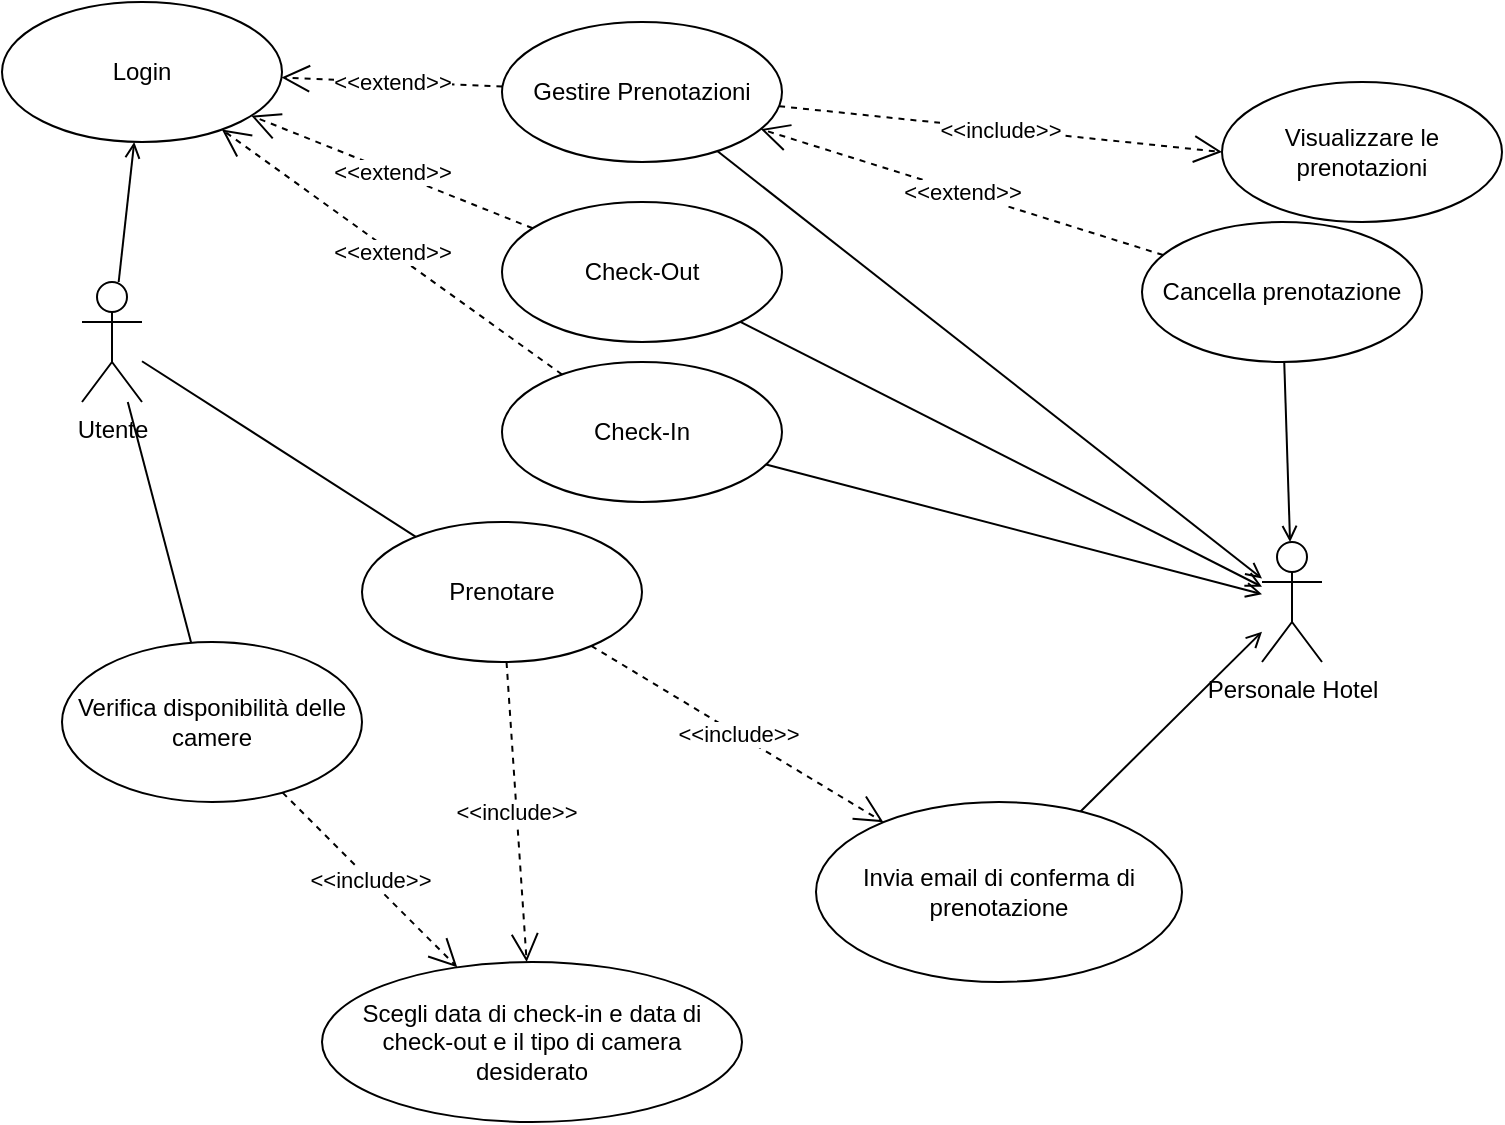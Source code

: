 <mxfile version="22.1.0" type="github">
  <diagram name="Pagina-1" id="BKnzwn9NXwhrLQK4fKwZ">
    <mxGraphModel dx="2261" dy="782" grid="1" gridSize="10" guides="1" tooltips="1" connect="1" arrows="1" fold="1" page="1" pageScale="1" pageWidth="827" pageHeight="1169" math="0" shadow="0">
      <root>
        <mxCell id="0" />
        <mxCell id="1" parent="0" />
        <mxCell id="NyMNK-WrugunHCWwzILc-8" style="rounded=0;orthogonalLoop=1;jettySize=auto;html=1;endArrow=none;endFill=0;" edge="1" parent="1" source="NyMNK-WrugunHCWwzILc-3" target="NyMNK-WrugunHCWwzILc-7">
          <mxGeometry relative="1" as="geometry" />
        </mxCell>
        <mxCell id="NyMNK-WrugunHCWwzILc-12" style="rounded=0;orthogonalLoop=1;jettySize=auto;html=1;endArrow=none;endFill=0;" edge="1" parent="1" source="NyMNK-WrugunHCWwzILc-3" target="NyMNK-WrugunHCWwzILc-13">
          <mxGeometry relative="1" as="geometry">
            <mxPoint x="-650" y="260" as="targetPoint" />
            <mxPoint x="-750" y="310" as="sourcePoint" />
          </mxGeometry>
        </mxCell>
        <mxCell id="NyMNK-WrugunHCWwzILc-14" style="rounded=0;orthogonalLoop=1;jettySize=auto;html=1;endArrow=open;endFill=0;" edge="1" parent="1" source="NyMNK-WrugunHCWwzILc-3" target="NyMNK-WrugunHCWwzILc-38">
          <mxGeometry relative="1" as="geometry">
            <mxPoint x="-630" y="220" as="targetPoint" />
          </mxGeometry>
        </mxCell>
        <mxCell id="NyMNK-WrugunHCWwzILc-3" value="Utente" style="shape=umlActor;verticalLabelPosition=bottom;verticalAlign=top;html=1;" vertex="1" parent="1">
          <mxGeometry x="-780" y="290" width="30" height="60" as="geometry" />
        </mxCell>
        <mxCell id="NyMNK-WrugunHCWwzILc-7" value="Prenotare" style="ellipse;whiteSpace=wrap;html=1;" vertex="1" parent="1">
          <mxGeometry x="-640" y="410" width="140" height="70" as="geometry" />
        </mxCell>
        <mxCell id="NyMNK-WrugunHCWwzILc-11" value="&amp;lt;&amp;lt;include&amp;gt;&amp;gt;" style="endArrow=open;endSize=12;dashed=1;html=1;rounded=0;" edge="1" parent="1" source="NyMNK-WrugunHCWwzILc-7" target="NyMNK-WrugunHCWwzILc-47">
          <mxGeometry width="160" relative="1" as="geometry">
            <mxPoint x="-540.0" y="510.34" as="sourcePoint" />
            <mxPoint x="-370" y="470" as="targetPoint" />
          </mxGeometry>
        </mxCell>
        <mxCell id="NyMNK-WrugunHCWwzILc-13" value="Verifica disponibilità delle camere" style="ellipse;whiteSpace=wrap;html=1;" vertex="1" parent="1">
          <mxGeometry x="-790" y="470" width="150" height="80" as="geometry" />
        </mxCell>
        <mxCell id="NyMNK-WrugunHCWwzILc-29" style="rounded=0;orthogonalLoop=1;jettySize=auto;html=1;endArrow=open;endFill=0;" edge="1" parent="1" source="NyMNK-WrugunHCWwzILc-15" target="NyMNK-WrugunHCWwzILc-28">
          <mxGeometry relative="1" as="geometry" />
        </mxCell>
        <mxCell id="NyMNK-WrugunHCWwzILc-15" value="Gestire Prenotazioni" style="ellipse;whiteSpace=wrap;html=1;" vertex="1" parent="1">
          <mxGeometry x="-570" y="160" width="140" height="70" as="geometry" />
        </mxCell>
        <mxCell id="NyMNK-WrugunHCWwzILc-19" value="Check-In" style="ellipse;whiteSpace=wrap;html=1;" vertex="1" parent="1">
          <mxGeometry x="-570" y="330" width="140" height="70" as="geometry" />
        </mxCell>
        <mxCell id="NyMNK-WrugunHCWwzILc-20" value="Check-Out" style="ellipse;whiteSpace=wrap;html=1;" vertex="1" parent="1">
          <mxGeometry x="-570" y="250" width="140" height="70" as="geometry" />
        </mxCell>
        <mxCell id="NyMNK-WrugunHCWwzILc-21" value="&amp;lt;&amp;lt;extend&amp;gt;&amp;gt;" style="endArrow=open;endSize=12;dashed=1;html=1;rounded=0;" edge="1" parent="1" source="NyMNK-WrugunHCWwzILc-36" target="NyMNK-WrugunHCWwzILc-15">
          <mxGeometry width="160" relative="1" as="geometry">
            <mxPoint x="-340" y="295" as="sourcePoint" />
            <mxPoint x="-240.0" y="285" as="targetPoint" />
          </mxGeometry>
        </mxCell>
        <mxCell id="NyMNK-WrugunHCWwzILc-26" value="&amp;lt;&amp;lt;include&amp;gt;&amp;gt;" style="endArrow=open;endSize=12;dashed=1;html=1;rounded=0;entryX=0;entryY=0.5;entryDx=0;entryDy=0;" edge="1" parent="1" source="NyMNK-WrugunHCWwzILc-15" target="NyMNK-WrugunHCWwzILc-35">
          <mxGeometry width="160" relative="1" as="geometry">
            <mxPoint x="-370.0" y="230.34" as="sourcePoint" />
            <mxPoint x="-210" y="230" as="targetPoint" />
          </mxGeometry>
        </mxCell>
        <mxCell id="NyMNK-WrugunHCWwzILc-48" style="rounded=0;orthogonalLoop=1;jettySize=auto;html=1;endArrow=open;endFill=0;" edge="1" parent="1" source="NyMNK-WrugunHCWwzILc-47" target="NyMNK-WrugunHCWwzILc-28">
          <mxGeometry relative="1" as="geometry">
            <mxPoint x="-160" y="600" as="sourcePoint" />
          </mxGeometry>
        </mxCell>
        <mxCell id="NyMNK-WrugunHCWwzILc-49" style="rounded=0;orthogonalLoop=1;jettySize=auto;html=1;endArrow=open;endFill=0;" edge="1" parent="1" source="NyMNK-WrugunHCWwzILc-36" target="NyMNK-WrugunHCWwzILc-28">
          <mxGeometry relative="1" as="geometry">
            <mxPoint x="-110" y="390" as="sourcePoint" />
          </mxGeometry>
        </mxCell>
        <mxCell id="NyMNK-WrugunHCWwzILc-28" value="Personale Hotel" style="shape=umlActor;verticalLabelPosition=bottom;verticalAlign=top;html=1;" vertex="1" parent="1">
          <mxGeometry x="-190" y="420" width="30" height="60" as="geometry" />
        </mxCell>
        <mxCell id="NyMNK-WrugunHCWwzILc-30" value="&amp;lt;&amp;lt;include&amp;gt;&amp;gt;" style="endArrow=open;endSize=12;dashed=1;html=1;rounded=0;" edge="1" parent="1" source="NyMNK-WrugunHCWwzILc-7" target="NyMNK-WrugunHCWwzILc-31">
          <mxGeometry x="-0.003" width="160" relative="1" as="geometry">
            <mxPoint x="-545" y="500" as="sourcePoint" />
            <mxPoint x="-375.0" y="575" as="targetPoint" />
            <mxPoint as="offset" />
          </mxGeometry>
        </mxCell>
        <mxCell id="NyMNK-WrugunHCWwzILc-31" value="Scegli data di check-in e data di check-out e il tipo di camera desiderato" style="ellipse;whiteSpace=wrap;html=1;" vertex="1" parent="1">
          <mxGeometry x="-660" y="630" width="210" height="80" as="geometry" />
        </mxCell>
        <mxCell id="NyMNK-WrugunHCWwzILc-32" style="rounded=0;orthogonalLoop=1;jettySize=auto;html=1;endArrow=open;endFill=0;" edge="1" parent="1" source="NyMNK-WrugunHCWwzILc-19" target="NyMNK-WrugunHCWwzILc-28">
          <mxGeometry relative="1" as="geometry" />
        </mxCell>
        <mxCell id="NyMNK-WrugunHCWwzILc-33" style="rounded=0;orthogonalLoop=1;jettySize=auto;html=1;endArrow=open;endFill=0;" edge="1" parent="1" source="NyMNK-WrugunHCWwzILc-20" target="NyMNK-WrugunHCWwzILc-28">
          <mxGeometry relative="1" as="geometry">
            <mxPoint x="-300" y="440" as="targetPoint" />
          </mxGeometry>
        </mxCell>
        <mxCell id="NyMNK-WrugunHCWwzILc-35" value="Visualizzare le prenotazioni" style="ellipse;whiteSpace=wrap;html=1;" vertex="1" parent="1">
          <mxGeometry x="-210" y="190" width="140" height="70" as="geometry" />
        </mxCell>
        <mxCell id="NyMNK-WrugunHCWwzILc-36" value="Cancella prenotazione" style="ellipse;whiteSpace=wrap;html=1;" vertex="1" parent="1">
          <mxGeometry x="-250" y="260" width="140" height="70" as="geometry" />
        </mxCell>
        <mxCell id="NyMNK-WrugunHCWwzILc-37" value="&amp;lt;&amp;lt;include&amp;gt;&amp;gt;" style="endArrow=open;endSize=12;dashed=1;html=1;rounded=0;" edge="1" parent="1" source="NyMNK-WrugunHCWwzILc-13" target="NyMNK-WrugunHCWwzILc-31">
          <mxGeometry width="160" relative="1" as="geometry">
            <mxPoint x="-410" y="120.34" as="sourcePoint" />
            <mxPoint x="-250" y="120" as="targetPoint" />
          </mxGeometry>
        </mxCell>
        <mxCell id="NyMNK-WrugunHCWwzILc-38" value="Login" style="ellipse;whiteSpace=wrap;html=1;" vertex="1" parent="1">
          <mxGeometry x="-820" y="150" width="140" height="70" as="geometry" />
        </mxCell>
        <mxCell id="NyMNK-WrugunHCWwzILc-42" value="&amp;lt;&amp;lt;extend&amp;gt;&amp;gt;" style="endArrow=open;endSize=12;dashed=1;html=1;rounded=0;" edge="1" parent="1" source="NyMNK-WrugunHCWwzILc-15" target="NyMNK-WrugunHCWwzILc-38">
          <mxGeometry width="160" relative="1" as="geometry">
            <mxPoint x="-508" y="122" as="sourcePoint" />
            <mxPoint x="-710" y="60" as="targetPoint" />
          </mxGeometry>
        </mxCell>
        <mxCell id="NyMNK-WrugunHCWwzILc-43" value="&amp;lt;&amp;lt;extend&amp;gt;&amp;gt;" style="endArrow=open;endSize=12;dashed=1;html=1;rounded=0;" edge="1" parent="1" source="NyMNK-WrugunHCWwzILc-20" target="NyMNK-WrugunHCWwzILc-38">
          <mxGeometry width="160" relative="1" as="geometry">
            <mxPoint x="-558" y="132" as="sourcePoint" />
            <mxPoint x="-760" y="70" as="targetPoint" />
          </mxGeometry>
        </mxCell>
        <mxCell id="NyMNK-WrugunHCWwzILc-45" value="&amp;lt;&amp;lt;extend&amp;gt;&amp;gt;" style="endArrow=open;endSize=12;dashed=1;html=1;rounded=0;" edge="1" parent="1" source="NyMNK-WrugunHCWwzILc-19" target="NyMNK-WrugunHCWwzILc-38">
          <mxGeometry width="160" relative="1" as="geometry">
            <mxPoint x="-209" y="306" as="sourcePoint" />
            <mxPoint x="-411" y="244" as="targetPoint" />
          </mxGeometry>
        </mxCell>
        <mxCell id="NyMNK-WrugunHCWwzILc-47" value="Invia email di conferma di prenotazione" style="ellipse;whiteSpace=wrap;html=1;" vertex="1" parent="1">
          <mxGeometry x="-413" y="550" width="183" height="90" as="geometry" />
        </mxCell>
      </root>
    </mxGraphModel>
  </diagram>
</mxfile>

